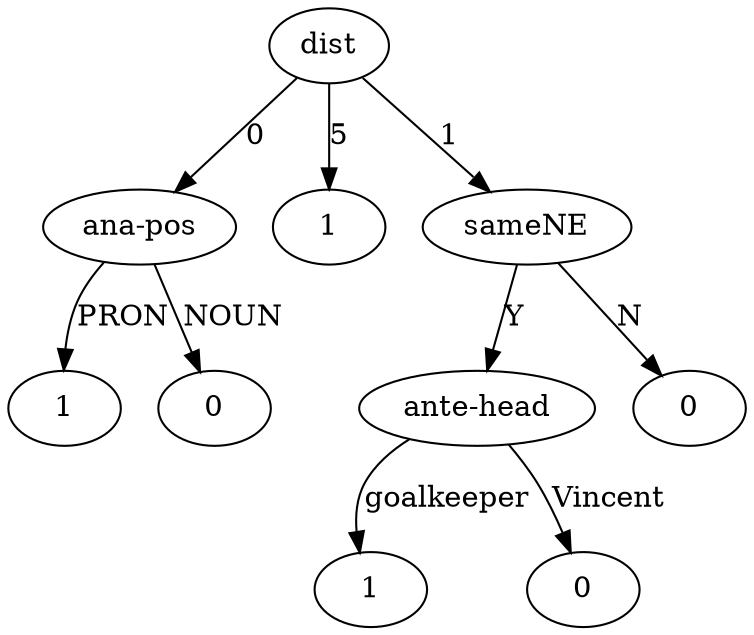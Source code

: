 digraph Tree {
ATH [ label="ante-head" ];
ANP [ label="ana-pos" ];
A1 [ label="1" ] ;
B1 [ label="1" ] ;
C1 [ label="1" ] ;
A0 [ label="0" ] ;
B0 [ label="0" ] ;
C0 [ label="0" ] ;

	dist -> A1 [ label="5" ] ;
	dist -> sameNE [ label="1" ] ;
	dist -> ANP [ label="0" ] ;
	ANP -> B1 [ label="PRON" ] ;
	ANP -> A0 [ label="NOUN" ] ;
	sameNE -> B0 [ label="N" ] ;
	sameNE -> ATH [ label="Y" ] ;
	ATH -> C0 [ label="Vincent" ] ;
	ATH -> C1 [ label="goalkeeper" ] ;
}